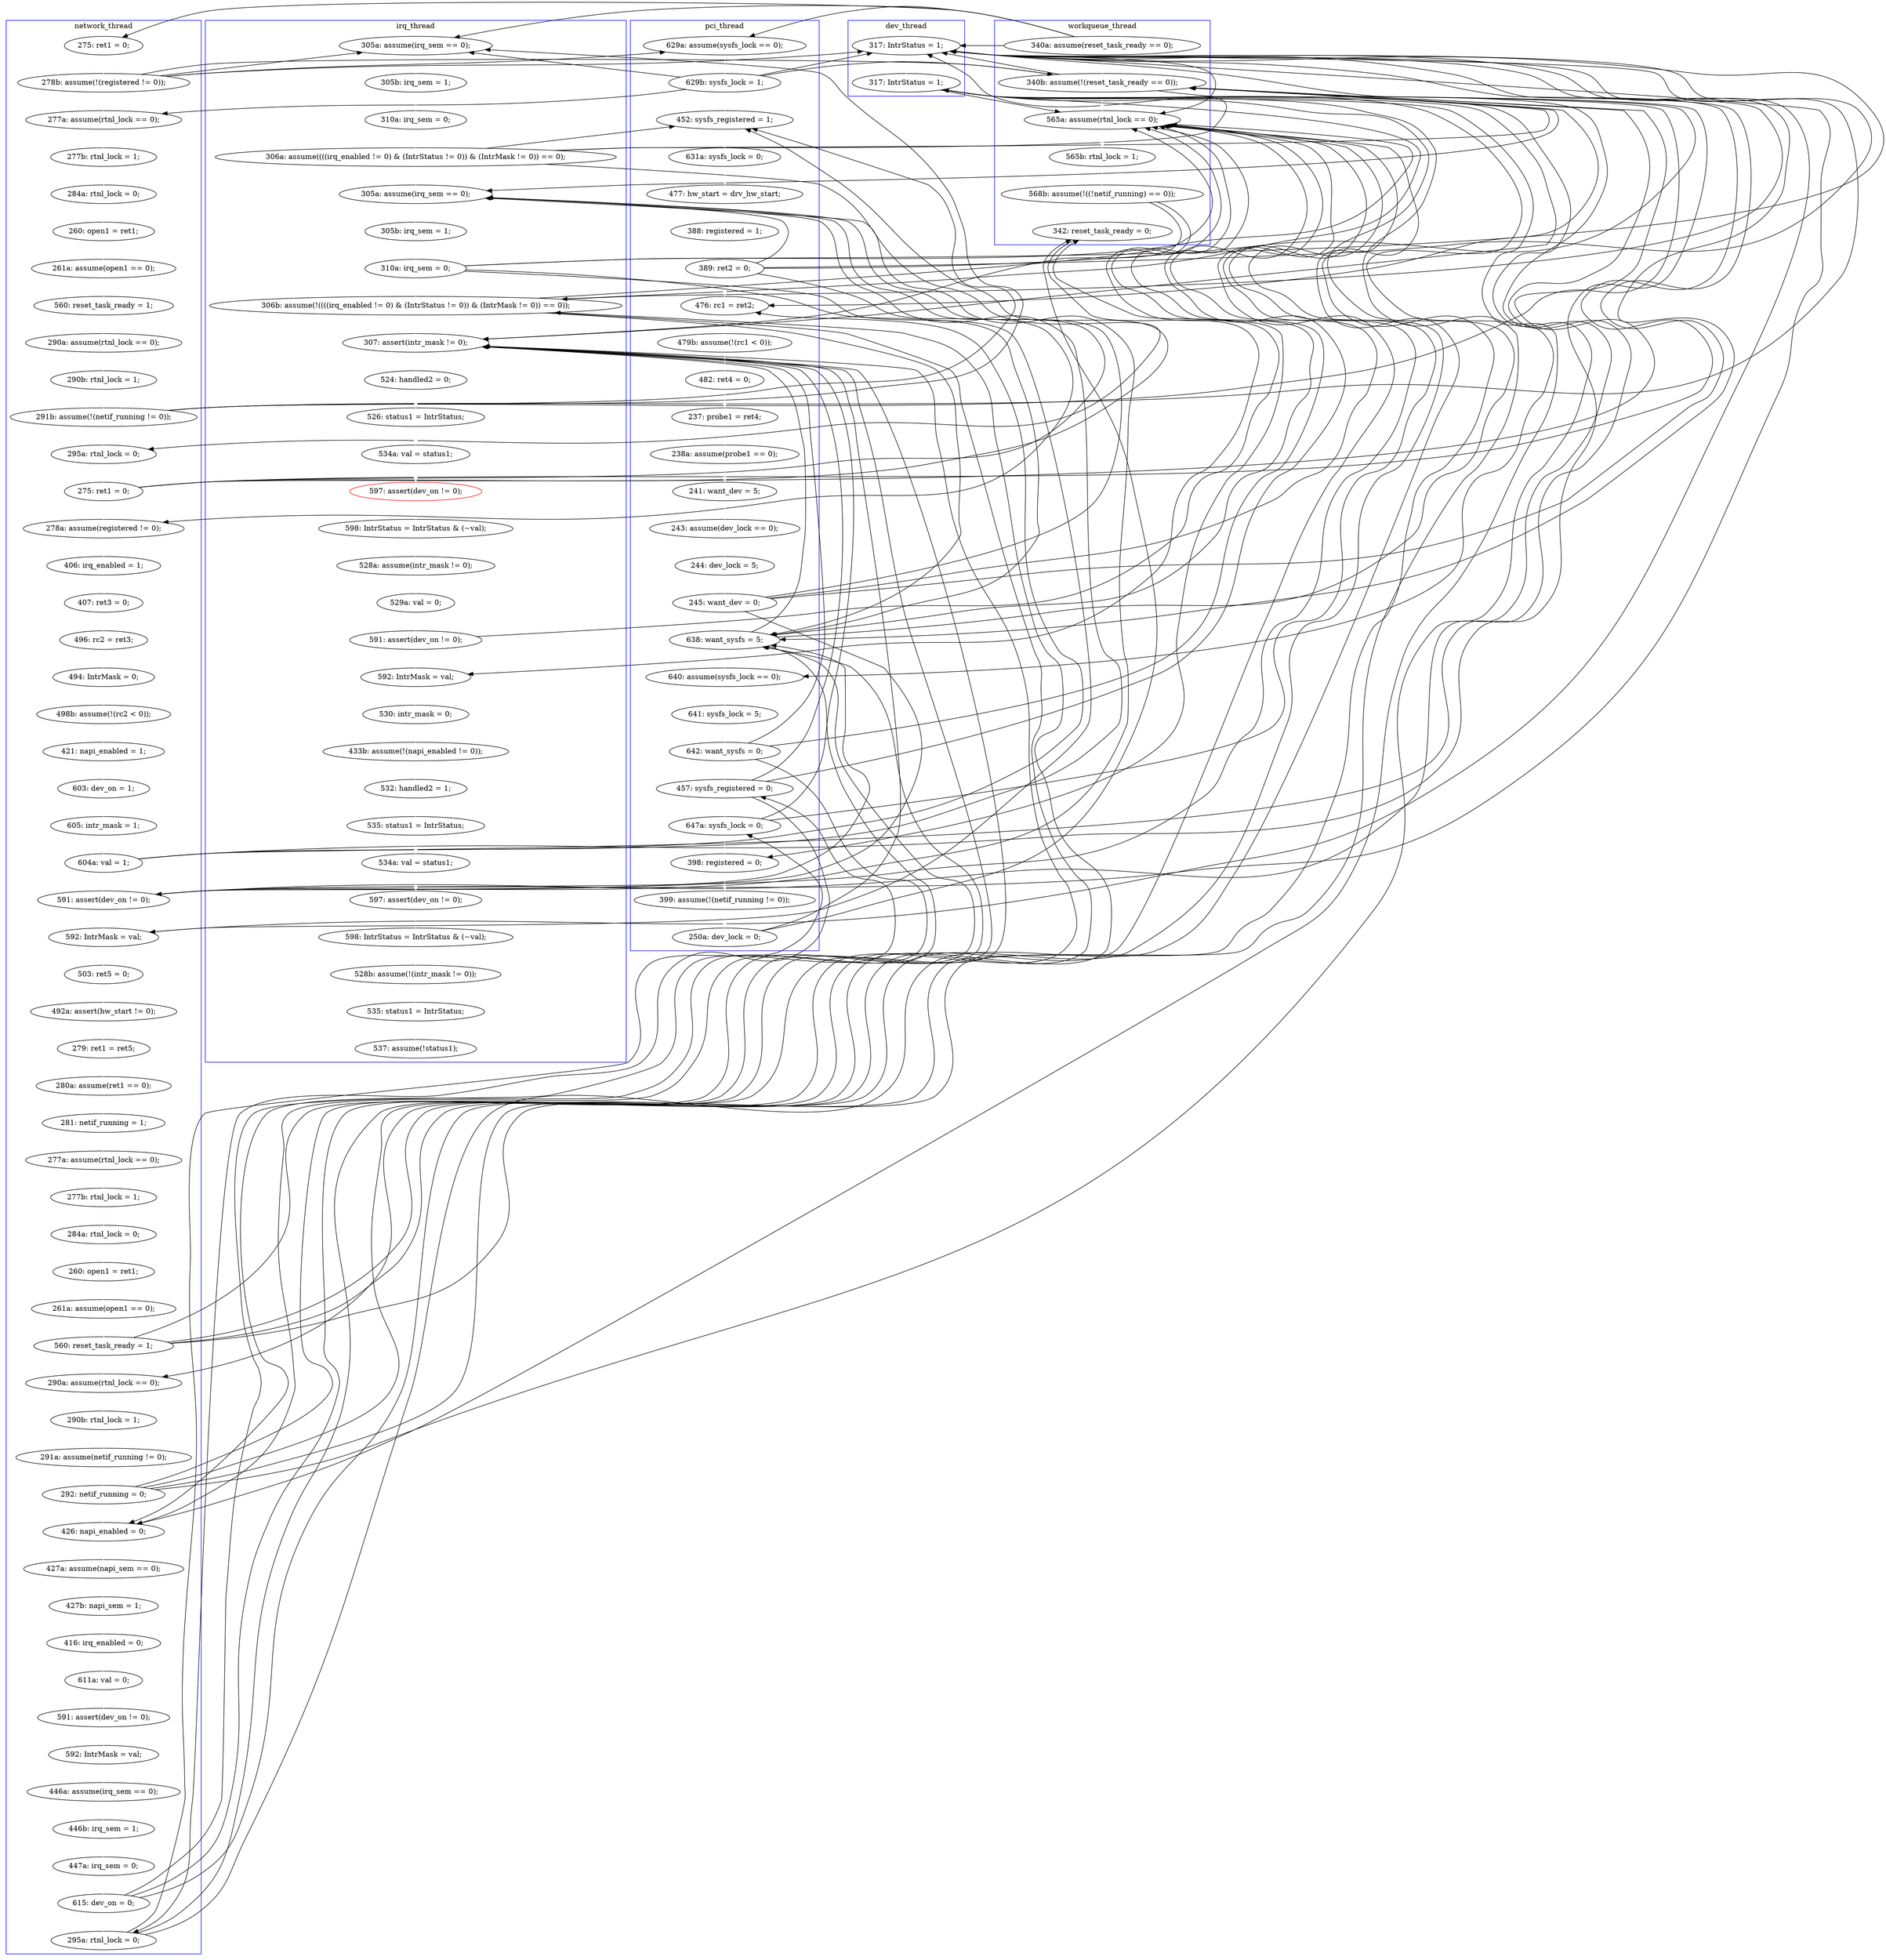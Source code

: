 digraph Counterexample {
	267 -> 268 [color = white, style = solid]
	182 -> 191 [color = black, style = solid, constraint = false]
	191 -> 196 [color = white, style = solid]
	81 -> 132 [color = black, style = solid, constraint = false]
	131 -> 132 [color = black, style = solid, constraint = false]
	132 -> 150 [color = black, style = solid, constraint = false]
	198 -> 200 [color = black, style = solid, constraint = false]
	213 -> 214 [color = white, style = solid]
	131 -> 135 [color = black, style = solid, constraint = false]
	202 -> 206 [color = white, style = solid]
	34 -> 49 [color = black, style = solid, constraint = false]
	122 -> 125 [color = white, style = solid]
	100 -> 105 [color = white, style = solid]
	89 -> 107 [color = white, style = solid]
	227 -> 256 [color = black, style = solid, constraint = false]
	34 -> 77 [color = black, style = solid, constraint = false]
	146 -> 147 [color = white, style = solid]
	197 -> 198 [color = white, style = solid]
	60 -> 61 [color = white, style = solid]
	180 -> 191 [color = black, style = solid, constraint = false]
	34 -> 154 [color = black, style = solid, constraint = false]
	170 -> 171 [color = white, style = solid]
	59 -> 60 [color = white, style = solid]
	149 -> 158 [color = white, style = solid]
	147 -> 191 [color = white, style = solid]
	227 -> 231 [color = white, style = solid]
	214 -> 218 [color = white, style = solid]
	251 -> 276 [color = black, style = solid, constraint = false]
	236 -> 240 [color = black, style = solid, constraint = false]
	55 -> 59 [color = black, style = solid, constraint = false]
	193 -> 196 [color = black, style = solid, constraint = false]
	76 -> 96 [color = black, style = solid, constraint = false]
	96 -> 98 [color = white, style = solid]
	49 -> 51 [color = white, style = solid]
	79 -> 81 [color = white, style = solid]
	222 -> 232 [color = black, style = solid, constraint = false]
	161 -> 162 [color = white, style = solid]
	198 -> 227 [color = white, style = solid]
	147 -> 154 [color = black, style = solid, constraint = false]
	81 -> 83 [color = black, style = solid, constraint = false]
	282 -> 287 [color = white, style = solid]
	106 -> 107 [color = black, style = solid, constraint = false]
	230 -> 231 [color = black, style = solid, constraint = false]
	193 -> 232 [color = black, style = solid, constraint = false]
	147 -> 150 [color = black, style = solid, constraint = false]
	287 -> 289 [color = white, style = solid]
	275 -> 276 [color = black, style = solid, constraint = false]
	89 -> 150 [color = black, style = solid, constraint = false]
	191 -> 256 [color = black, style = solid, constraint = false]
	106 -> 135 [color = white, style = solid]
	169 -> 170 [color = white, style = solid]
	51 -> 154 [color = black, style = solid, constraint = false]
	131 -> 149 [color = white, style = solid]
	186 -> 187 [color = white, style = solid]
	89 -> 96 [color = black, style = solid, constraint = false]
	167 -> 169 [color = white, style = solid]
	149 -> 232 [color = black, style = solid, constraint = false]
	296 -> 297 [color = white, style = solid]
	190 -> 200 [color = white, style = solid]
	158 -> 161 [color = white, style = solid]
	268 -> 271 [color = white, style = solid]
	69 -> 73 [color = white, style = solid]
	132 -> 154 [color = black, style = solid, constraint = false]
	34 -> 132 [color = white, style = solid]
	150 -> 151 [color = white, style = solid]
	236 -> 276 [color = white, style = solid]
	118 -> 120 [color = white, style = solid]
	117 -> 118 [color = white, style = solid]
	273 -> 275 [color = white, style = solid]
	132 -> 149 [color = black, style = solid, constraint = false]
	277 -> 282 [color = white, style = solid]
	145 -> 146 [color = white, style = solid]
	190 -> 232 [color = black, style = solid, constraint = false]
	76 -> 83 [color = white, style = solid]
	193 -> 256 [color = black, style = solid, constraint = false]
	89 -> 154 [color = black, style = solid, constraint = false]
	51 -> 77 [color = black, style = solid, constraint = false]
	34 -> 54 [color = black, style = solid, constraint = false]
	265 -> 267 [color = white, style = solid]
	105 -> 106 [color = white, style = solid]
	131 -> 154 [color = black, style = solid, constraint = false]
	139 -> 140 [color = white, style = solid]
	198 -> 256 [color = black, style = solid, constraint = false]
	222 -> 227 [color = black, style = solid, constraint = false]
	190 -> 193 [color = black, style = solid, constraint = false]
	233 -> 236 [color = white, style = solid]
	51 -> 59 [color = white, style = solid]
	51 -> 132 [color = black, style = solid, constraint = false]
	191 -> 200 [color = black, style = solid, constraint = false]
	263 -> 265 [color = white, style = solid]
	106 -> 150 [color = black, style = solid, constraint = false]
	107 -> 116 [color = white, style = solid]
	131 -> 150 [color = black, style = solid, constraint = false]
	152 -> 232 [color = black, style = solid, constraint = false]
	222 -> 256 [color = black, style = solid, constraint = false]
	149 -> 191 [color = black, style = solid, constraint = false]
	219 -> 220 [color = white, style = solid]
	65 -> 69 [color = white, style = solid]
	154 -> 191 [color = black, style = solid, constraint = false]
	132 -> 232 [color = white, style = solid]
	301 -> 302 [color = white, style = solid]
	180 -> 232 [color = black, style = solid, constraint = false]
	191 -> 193 [color = black, style = solid, constraint = false]
	240 -> 241 [color = white, style = solid]
	51 -> 54 [color = black, style = solid, constraint = false]
	78 -> 79 [color = white, style = solid]
	231 -> 240 [color = white, style = solid]
	76 -> 77 [color = black, style = solid, constraint = false]
	154 -> 158 [color = black, style = solid, constraint = false]
	231 -> 232 [color = black, style = solid, constraint = false]
	81 -> 150 [color = white, style = solid]
	149 -> 150 [color = black, style = solid, constraint = false]
	81 -> 154 [color = black, style = solid, constraint = false]
	151 -> 152 [color = white, style = solid]
	55 -> 96 [color = white, style = solid]
	297 -> 300 [color = white, style = solid]
	191 -> 232 [color = black, style = solid, constraint = false]
	193 -> 200 [color = black, style = solid, constraint = false]
	106 -> 132 [color = black, style = solid, constraint = false]
	106 -> 154 [color = black, style = solid, constraint = false]
	154 -> 193 [color = white, style = solid]
	206 -> 210 [color = white, style = solid]
	200 -> 201 [color = white, style = solid]
	55 -> 132 [color = black, style = solid, constraint = false]
	83 -> 89 [color = white, style = solid]
	55 -> 77 [color = black, style = solid, constraint = false]
	74 -> 76 [color = white, style = solid]
	138 -> 139 [color = white, style = solid]
	300 -> 301 [color = white, style = solid]
	231 -> 256 [color = black, style = solid, constraint = false]
	144 -> 145 [color = white, style = solid]
	230 -> 256 [color = black, style = solid, constraint = false]
	120 -> 122 [color = white, style = solid]
	180 -> 193 [color = black, style = solid, constraint = false]
	182 -> 193 [color = black, style = solid, constraint = false]
	62 -> 65 [color = white, style = solid]
	292 -> 294 [color = white, style = solid]
	236 -> 256 [color = black, style = solid, constraint = false]
	275 -> 277 [color = white, style = solid]
	201 -> 202 [color = white, style = solid]
	182 -> 232 [color = black, style = solid, constraint = false]
	73 -> 74 [color = white, style = solid]
	162 -> 163 [color = white, style = solid]
	182 -> 186 [color = black, style = solid, constraint = false]
	198 -> 232 [color = black, style = solid, constraint = false]
	163 -> 166 [color = white, style = solid]
	130 -> 131 [color = white, style = solid]
	98 -> 100 [color = white, style = solid]
	227 -> 230 [color = black, style = solid, constraint = false]
	232 -> 233 [color = white, style = solid]
	55 -> 154 [color = black, style = solid, constraint = false]
	143 -> 144 [color = white, style = solid]
	54 -> 55 [color = white, style = solid]
	154 -> 182 [color = black, style = solid, constraint = false]
	135 -> 138 [color = white, style = solid]
	166 -> 167 [color = white, style = solid]
	256 -> 261 [color = white, style = solid]
	271 -> 273 [color = white, style = solid]
	147 -> 149 [color = black, style = solid, constraint = false]
	251 -> 256 [color = black, style = solid, constraint = false]
	125 -> 129 [color = white, style = solid]
	140 -> 143 [color = white, style = solid]
	210 -> 213 [color = white, style = solid]
	76 -> 154 [color = black, style = solid, constraint = false]
	294 -> 296 [color = white, style = solid]
	89 -> 132 [color = black, style = solid, constraint = false]
	180 -> 182 [color = black, style = solid, constraint = false]
	132 -> 135 [color = black, style = solid, constraint = false]
	196 -> 197 [color = white, style = solid]
	172 -> 175 [color = white, style = solid]
	171 -> 172 [color = white, style = solid]
	218 -> 219 [color = white, style = solid]
	61 -> 62 [color = white, style = solid]
	220 -> 222 [color = white, style = solid]
	147 -> 232 [color = black, style = solid, constraint = false]
	152 -> 154 [color = black, style = solid, constraint = false]
	152 -> 191 [color = black, style = solid, constraint = false]
	129 -> 130 [color = white, style = solid]
	149 -> 154 [color = black, style = solid, constraint = false]
	189 -> 190 [color = white, style = solid]
	261 -> 263 [color = white, style = solid]
	190 -> 191 [color = black, style = solid, constraint = false]
	175 -> 180 [color = white, style = solid]
	180 -> 186 [color = white, style = solid]
	152 -> 158 [color = black, style = solid, constraint = false]
	152 -> 182 [color = white, style = solid]
	190 -> 256 [color = black, style = solid, constraint = false]
	182 -> 256 [color = white, style = solid]
	222 -> 230 [color = white, style = solid]
	81 -> 96 [color = black, style = solid, constraint = false]
	230 -> 232 [color = black, style = solid, constraint = false]
	76 -> 132 [color = black, style = solid, constraint = false]
	77 -> 78 [color = white, style = solid]
	241 -> 251 [color = white, style = solid]
	289 -> 292 [color = white, style = solid]
	187 -> 189 [color = white, style = solid]
	276 -> 277 [color = black, style = solid, constraint = false]
	154 -> 232 [color = black, style = solid, constraint = false]
	116 -> 117 [color = white, style = solid]
	227 -> 232 [color = black, style = solid, constraint = false]
	subgraph cluster2 {
		label = network_thread
		color = blue
		49  [label = "275: ret1 = 0;"]
		131  [label = "604a: val = 1;"]
		210  [label = "611a: val = 0;"]
		201  [label = "427a: assume(napi_sem == 0);"]
		158  [label = "592: IntrMask = val;"]
		220  [label = "447a: irq_sem = 0;"]
		167  [label = "281: netif_running = 1;"]
		83  [label = "295a: rtnl_lock = 0;"]
		130  [label = "605: intr_mask = 1;"]
		218  [label = "446a: assume(irq_sem == 0);"]
		187  [label = "290b: rtnl_lock = 1;"]
		65  [label = "261a: assume(open1 == 0);"]
		129  [label = "603: dev_on = 1;"]
		169  [label = "277a: assume(rtnl_lock == 0);"]
		213  [label = "591: assert(dev_on != 0);"]
		118  [label = "496: rc2 = ret3;"]
		107  [label = "278a: assume(registered != 0);"]
		117  [label = "407: ret3 = 0;"]
		122  [label = "498b: assume(!(rc2 < 0));"]
		202  [label = "427b: napi_sem = 1;"]
		219  [label = "446b: irq_sem = 1;"]
		186  [label = "290a: assume(rtnl_lock == 0);"]
		149  [label = "591: assert(dev_on != 0);"]
		166  [label = "280a: assume(ret1 == 0);"]
		230  [label = "295a: rtnl_lock = 0;"]
		172  [label = "260: open1 = ret1;"]
		163  [label = "279: ret1 = ret5;"]
		189  [label = "291a: assume(netif_running != 0);"]
		61  [label = "284a: rtnl_lock = 0;"]
		190  [label = "292: netif_running = 0;"]
		76  [label = "291b: assume(!(netif_running != 0));"]
		214  [label = "592: IntrMask = val;"]
		69  [label = "560: reset_task_ready = 1;"]
		206  [label = "416: irq_enabled = 0;"]
		161  [label = "503: ret5 = 0;"]
		116  [label = "406: irq_enabled = 1;"]
		171  [label = "284a: rtnl_lock = 0;"]
		180  [label = "560: reset_task_ready = 1;"]
		175  [label = "261a: assume(open1 == 0);"]
		222  [label = "615: dev_on = 0;"]
		200  [label = "426: napi_enabled = 0;"]
		60  [label = "277b: rtnl_lock = 1;"]
		62  [label = "260: open1 = ret1;"]
		74  [label = "290b: rtnl_lock = 1;"]
		125  [label = "421: napi_enabled = 1;"]
		73  [label = "290a: assume(rtnl_lock == 0);"]
		162  [label = "492a: assert(hw_start != 0);"]
		51  [label = "278b: assume(!(registered != 0));"]
		59  [label = "277a: assume(rtnl_lock == 0);"]
		170  [label = "277b: rtnl_lock = 1;"]
		120  [label = "494: IntrMask = 0;"]
		89  [label = "275: ret1 = 0;"]
	}
	subgraph cluster3 {
		label = irq_thread
		color = blue
		282  [label = "530: intr_mask = 0;"]
		275  [label = "591: assert(dev_on != 0);"]
		261  [label = "524: handled2 = 0;"]
		267  [label = "597: assert(dev_on != 0);", color = red]
		81  [label = "306a: assume((((irq_enabled != 0) & (IntrStatus != 0)) & (IntrMask != 0)) == 0);"]
		277  [label = "592: IntrMask = val;"]
		78  [label = "305b: irq_sem = 1;"]
		292  [label = "535: status1 = IntrStatus;"]
		77  [label = "305a: assume(irq_sem == 0);"]
		79  [label = "310a: irq_sem = 0;"]
		302  [label = "537: assume(!status1);"]
		271  [label = "528a: assume(intr_mask != 0);"]
		300  [label = "528b: assume(!(intr_mask != 0));"]
		294  [label = "534a: val = status1;"]
		182  [label = "306b: assume(!((((irq_enabled != 0) & (IntrStatus != 0)) & (IntrMask != 0)) == 0));"]
		287  [label = "433b: assume(!(napi_enabled != 0));"]
		297  [label = "598: IntrStatus = IntrStatus & (~val);"]
		150  [label = "305a: assume(irq_sem == 0);"]
		152  [label = "310a: irq_sem = 0;"]
		273  [label = "529a: val = 0;"]
		151  [label = "305b: irq_sem = 1;"]
		289  [label = "532: handled2 = 1;"]
		263  [label = "526: status1 = IntrStatus;"]
		301  [label = "535: status1 = IntrStatus;"]
		256  [label = "307: assert(intr_mask != 0);"]
		268  [label = "598: IntrStatus = IntrStatus & (~val);"]
		265  [label = "534a: val = status1;"]
		296  [label = "597: assert(dev_on != 0);"]
	}
	subgraph cluster7 {
		label = dev_thread
		color = blue
		154  [label = "317: IntrStatus = 1;"]
		193  [label = "317: IntrStatus = 1;"]
	}
	subgraph cluster5 {
		label = workqueue_thread
		color = blue
		232  [label = "565a: assume(rtnl_lock == 0);"]
		236  [label = "568b: assume(!((!netif_running) == 0));"]
		276  [label = "342: reset_task_ready = 0;"]
		34  [label = "340a: assume(reset_task_ready == 0);"]
		132  [label = "340b: assume(!(reset_task_ready == 0));"]
		233  [label = "565b: rtnl_lock = 1;"]
	}
	subgraph cluster1 {
		label = pci_thread
		color = blue
		196  [label = "640: assume(sysfs_lock == 0);"]
		146  [label = "244: dev_lock = 5;"]
		135  [label = "476: rc1 = ret2;"]
		100  [label = "477: hw_start = drv_hw_start;"]
		227  [label = "457: sysfs_registered = 0;"]
		55  [label = "629b: sysfs_lock = 1;"]
		54  [label = "629a: assume(sysfs_lock == 0);"]
		143  [label = "238a: assume(probe1 == 0);"]
		191  [label = "638: want_sysfs = 5;"]
		98  [label = "631a: sysfs_lock = 0;"]
		144  [label = "241: want_dev = 5;"]
		231  [label = "647a: sysfs_lock = 0;"]
		240  [label = "398: registered = 0;"]
		251  [label = "250a: dev_lock = 0;"]
		105  [label = "388: registered = 1;"]
		241  [label = "399: assume(!(netif_running != 0));"]
		106  [label = "389: ret2 = 0;"]
		147  [label = "245: want_dev = 0;"]
		139  [label = "482: ret4 = 0;"]
		96  [label = "452: sysfs_registered = 1;"]
		140  [label = "237: probe1 = ret4;"]
		145  [label = "243: assume(dev_lock == 0);"]
		138  [label = "479b: assume(!(rc1 < 0));"]
		197  [label = "641: sysfs_lock = 5;"]
		198  [label = "642: want_sysfs = 0;"]
	}
}